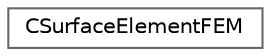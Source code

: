 digraph "Graphical Class Hierarchy"
{
 // LATEX_PDF_SIZE
  bgcolor="transparent";
  edge [fontname=Helvetica,fontsize=10,labelfontname=Helvetica,labelfontsize=10];
  node [fontname=Helvetica,fontsize=10,shape=box,height=0.2,width=0.4];
  rankdir="LR";
  Node0 [id="Node000000",label="CSurfaceElementFEM",height=0.2,width=0.4,color="grey40", fillcolor="white", style="filled",URL="$structCSurfaceElementFEM.html",tooltip="Class to store a surface element for the FEM solver."];
}
